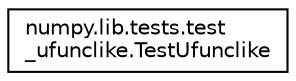 digraph "Graphical Class Hierarchy"
{
 // LATEX_PDF_SIZE
  edge [fontname="Helvetica",fontsize="10",labelfontname="Helvetica",labelfontsize="10"];
  node [fontname="Helvetica",fontsize="10",shape=record];
  rankdir="LR";
  Node0 [label="numpy.lib.tests.test\l_ufunclike.TestUfunclike",height=0.2,width=0.4,color="black", fillcolor="white", style="filled",URL="$classnumpy_1_1lib_1_1tests_1_1test__ufunclike_1_1TestUfunclike.html",tooltip=" "];
}
